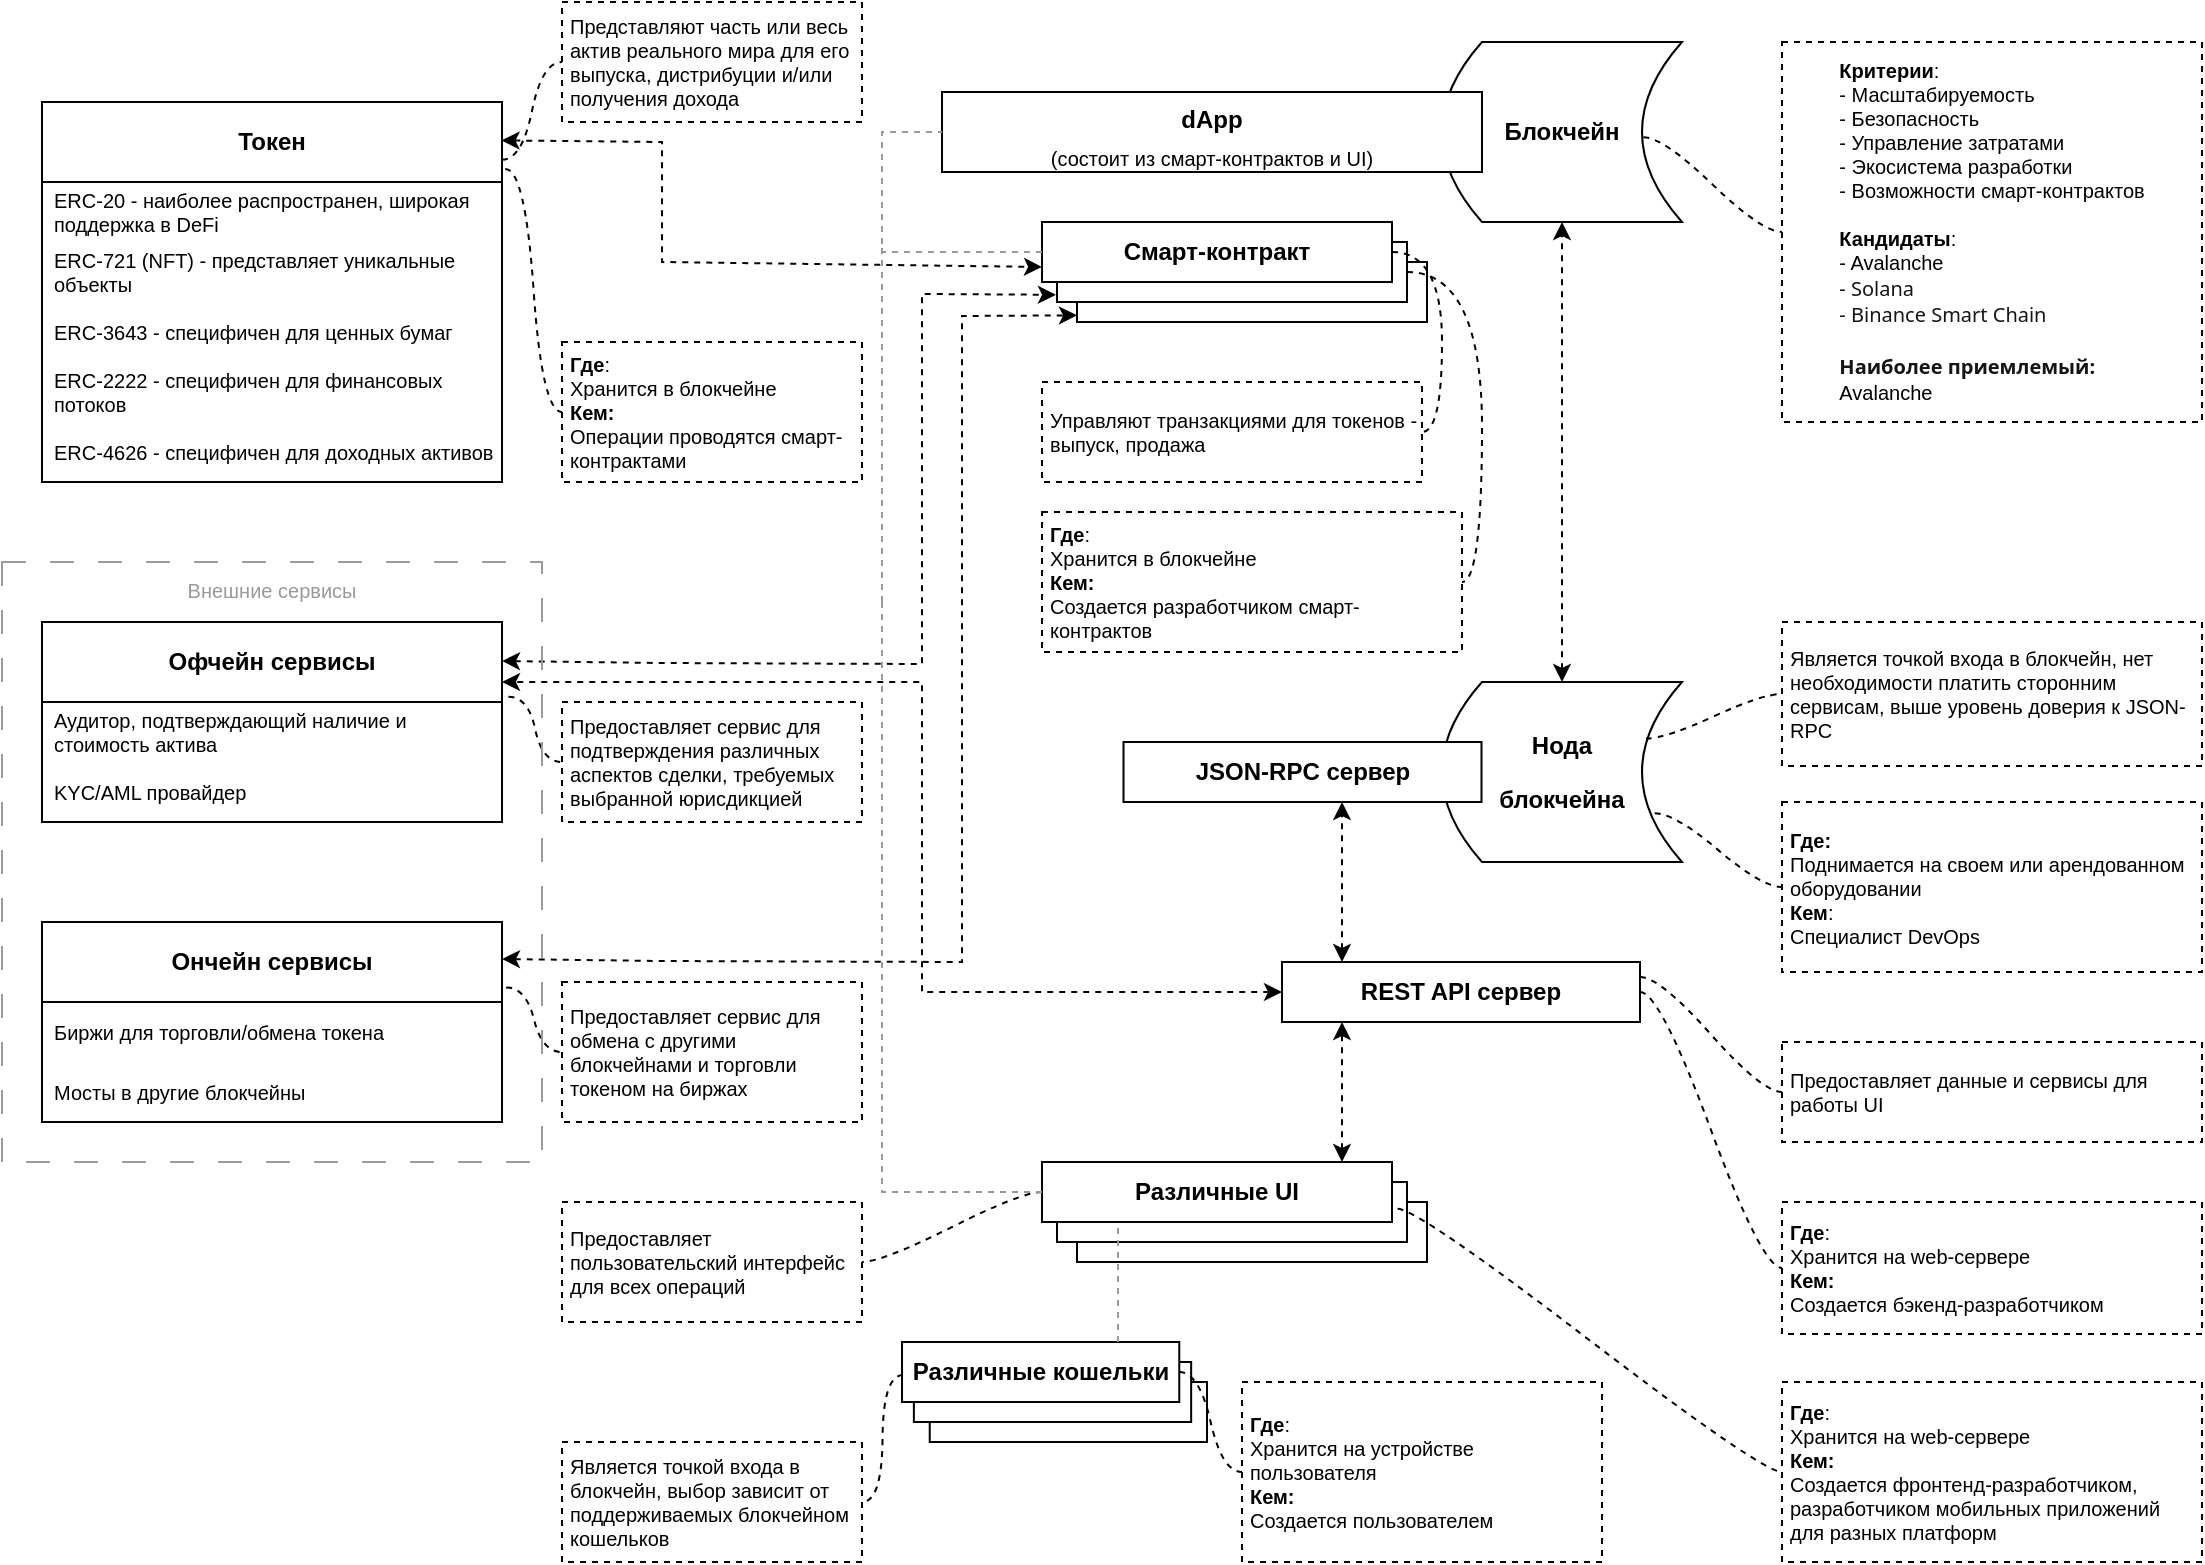 <mxfile version="22.1.11" type="github">
  <diagram name="Страница — 1" id="tTkT_D9K_i8SfMuSpS75">
    <mxGraphModel dx="1205" dy="690" grid="1" gridSize="10" guides="1" tooltips="1" connect="1" arrows="1" fold="1" page="1" pageScale="1" pageWidth="1169" pageHeight="827" math="0" shadow="0">
      <root>
        <mxCell id="0" />
        <mxCell id="1" parent="0" />
        <mxCell id="7UqiYnJLGKccpZ4DQYdT-1" value="&lt;p align=&quot;center&quot; class=&quot;MsoNormal&quot;&gt;&lt;b&gt;Блокчейн&lt;/b&gt;&lt;/p&gt;" style="shape=dataStorage;whiteSpace=wrap;html=1;fixedSize=1;" vertex="1" parent="1">
          <mxGeometry x="740" y="40" width="120" height="90" as="geometry" />
        </mxCell>
        <mxCell id="7UqiYnJLGKccpZ4DQYdT-2" value="&lt;p align=&quot;center&quot; class=&quot;MsoNormal&quot;&gt;&lt;b&gt;Нода&lt;/b&gt;&lt;/p&gt;&lt;p align=&quot;center&quot; class=&quot;MsoNormal&quot;&gt;&lt;b&gt;блокчейна&lt;/b&gt;&lt;/p&gt;" style="shape=dataStorage;whiteSpace=wrap;html=1;fixedSize=1;" vertex="1" parent="1">
          <mxGeometry x="740" y="360" width="120" height="90" as="geometry" />
        </mxCell>
        <mxCell id="7UqiYnJLGKccpZ4DQYdT-5" value="" style="endArrow=classic;startArrow=classic;html=1;rounded=0;entryX=0.5;entryY=1;entryDx=0;entryDy=0;exitX=0.5;exitY=0;exitDx=0;exitDy=0;dashed=1;" edge="1" parent="1" source="7UqiYnJLGKccpZ4DQYdT-2" target="7UqiYnJLGKccpZ4DQYdT-1">
          <mxGeometry width="50" height="50" relative="1" as="geometry">
            <mxPoint x="560" y="160" as="sourcePoint" />
            <mxPoint x="610" y="110" as="targetPoint" />
          </mxGeometry>
        </mxCell>
        <mxCell id="7UqiYnJLGKccpZ4DQYdT-6" value="&lt;div style=&quot;font-size: 10px;&quot;&gt;&lt;b style=&quot;font-size: 10px;&quot;&gt;Где:&lt;/b&gt;&lt;/div&gt;&lt;div style=&quot;font-size: 10px;&quot;&gt;Поднимается на своем или арендованном оборудовании&lt;/div&gt;&lt;div style=&quot;font-size: 10px;&quot;&gt;&lt;b style=&quot;font-size: 10px;&quot;&gt;Кем&lt;/b&gt;:&lt;/div&gt;&lt;div style=&quot;font-size: 10px;&quot;&gt;Специалист DevOps&lt;/div&gt;" style="whiteSpace=wrap;html=1;rounded=0;arcSize=50;align=left;verticalAlign=middle;strokeWidth=1;autosize=1;spacing=4;treeFolding=1;treeMoving=1;newEdgeStyle={&quot;edgeStyle&quot;:&quot;entityRelationEdgeStyle&quot;,&quot;startArrow&quot;:&quot;none&quot;,&quot;endArrow&quot;:&quot;none&quot;,&quot;segment&quot;:10,&quot;curved&quot;:1,&quot;sourcePerimeterSpacing&quot;:0,&quot;targetPerimeterSpacing&quot;:0};dashed=1;fontSize=10;" vertex="1" collapsed="1" parent="1">
          <mxGeometry x="910" y="420" width="210" height="85" as="geometry" />
        </mxCell>
        <mxCell id="7UqiYnJLGKccpZ4DQYdT-7" value="" style="edgeStyle=entityRelationEdgeStyle;startArrow=none;endArrow=none;segment=10;curved=1;sourcePerimeterSpacing=0;targetPerimeterSpacing=0;rounded=0;dashed=1;exitX=0.886;exitY=0.729;exitDx=0;exitDy=0;exitPerimeter=0;" edge="1" target="7UqiYnJLGKccpZ4DQYdT-6" parent="1" source="7UqiYnJLGKccpZ4DQYdT-2">
          <mxGeometry relative="1" as="geometry">
            <mxPoint x="848" y="435" as="sourcePoint" />
          </mxGeometry>
        </mxCell>
        <mxCell id="7UqiYnJLGKccpZ4DQYdT-8" value="&lt;p align=&quot;center&quot; class=&quot;MsoNormal&quot;&gt;&lt;b&gt;JSON-RPC сервер&lt;/b&gt;&lt;/p&gt;" style="rounded=0;whiteSpace=wrap;html=1;" vertex="1" parent="1">
          <mxGeometry x="580.75" y="390" width="179" height="30" as="geometry" />
        </mxCell>
        <mxCell id="7UqiYnJLGKccpZ4DQYdT-10" value="&lt;div style=&quot;text-align: left; font-size: 10px;&quot;&gt;&lt;span style=&quot;background-color: initial; font-size: 10px;&quot;&gt;&lt;font style=&quot;font-size: 10px;&quot;&gt;&lt;b style=&quot;font-size: 10px;&quot;&gt;Критерии&lt;/b&gt;:&lt;/font&gt;&lt;/span&gt;&lt;/div&gt;&lt;div style=&quot;text-align: left; font-size: 10px;&quot;&gt;&lt;span style=&quot;background-color: initial; font-size: 10px;&quot;&gt;&lt;font style=&quot;font-size: 10px;&quot;&gt;- Масштабируемость&lt;/font&gt;&lt;/span&gt;&lt;/div&gt;&lt;div style=&quot;text-align: left; font-size: 10px;&quot;&gt;&lt;span style=&quot;background-color: initial; font-size: 10px;&quot;&gt;&lt;font style=&quot;font-size: 10px;&quot;&gt;- Безопасность&lt;/font&gt;&lt;/span&gt;&lt;/div&gt;&lt;div style=&quot;text-align: left; font-size: 10px;&quot;&gt;&lt;font style=&quot;font-size: 10px;&quot;&gt;- Управление затратами&lt;br style=&quot;font-size: 10px;&quot;&gt;&lt;/font&gt;&lt;/div&gt;&lt;div style=&quot;text-align: left; font-size: 10px;&quot;&gt;&lt;font style=&quot;font-size: 10px;&quot;&gt;- Экосистема разработки&lt;br style=&quot;font-size: 10px;&quot;&gt;&lt;/font&gt;&lt;/div&gt;&lt;div style=&quot;text-align: left; font-size: 10px;&quot;&gt;&lt;font style=&quot;font-size: 10px;&quot;&gt;- Возможности смарт-контрактов&lt;b style=&quot;font-size: 10px;&quot;&gt;&lt;br style=&quot;font-size: 10px;&quot;&gt;&lt;/b&gt;&lt;/font&gt;&lt;/div&gt;&lt;div style=&quot;text-align: left; font-size: 10px;&quot;&gt;&lt;font style=&quot;font-size: 10px;&quot;&gt;&lt;br style=&quot;font-size: 10px;&quot;&gt;&lt;/font&gt;&lt;/div&gt;&lt;div style=&quot;text-align: left; font-size: 10px;&quot;&gt;&lt;font style=&quot;font-size: 10px;&quot;&gt;&lt;b style=&quot;font-size: 10px;&quot;&gt;Кандидаты&lt;/b&gt;:&lt;/font&gt;&lt;/div&gt;&lt;div style=&quot;text-align: left; font-size: 10px;&quot;&gt;&lt;font style=&quot;font-size: 10px;&quot;&gt;- Avalanche&lt;/font&gt;&lt;/div&gt;&lt;div style=&quot;text-align: left; font-size: 10px;&quot;&gt;&lt;span style=&quot;font-weight: var(--ui-font-weight-bold); color: rgb(21, 21, 21); font-family: system-ui, -apple-system, BlinkMacSystemFont, &amp;quot;Segoe UI&amp;quot;, Roboto, Ubuntu, &amp;quot;Helvetica Neue&amp;quot;, Arial, sans-serif, &amp;quot;Apple Color Emoji&amp;quot;, &amp;quot;Segoe UI Emoji&amp;quot;, &amp;quot;Segoe UI Symbol&amp;quot;; font-size: 10px;&quot;&gt;&lt;font style=&quot;font-size: 10px;&quot;&gt;- Solana&lt;/font&gt;&lt;/span&gt;&lt;/div&gt;&lt;div style=&quot;text-align: left; font-size: 10px;&quot;&gt;&lt;span style=&quot;font-weight: var(--ui-font-weight-bold); color: rgb(21, 21, 21); font-family: system-ui, -apple-system, BlinkMacSystemFont, &amp;quot;Segoe UI&amp;quot;, Roboto, Ubuntu, &amp;quot;Helvetica Neue&amp;quot;, Arial, sans-serif, &amp;quot;Apple Color Emoji&amp;quot;, &amp;quot;Segoe UI Emoji&amp;quot;, &amp;quot;Segoe UI Symbol&amp;quot;; background-color: rgb(255, 255, 255); font-size: 10px;&quot;&gt;&lt;font style=&quot;font-size: 10px;&quot;&gt;- Binance Smart Chain&lt;/font&gt;&lt;/span&gt;&lt;br style=&quot;font-size: 10px;&quot;&gt;&lt;/div&gt;&lt;div style=&quot;text-align: left; font-size: 10px;&quot;&gt;&lt;span style=&quot;font-weight: var(--ui-font-weight-bold); color: rgb(21, 21, 21); font-family: system-ui, -apple-system, BlinkMacSystemFont, &amp;quot;Segoe UI&amp;quot;, Roboto, Ubuntu, &amp;quot;Helvetica Neue&amp;quot;, Arial, sans-serif, &amp;quot;Apple Color Emoji&amp;quot;, &amp;quot;Segoe UI Emoji&amp;quot;, &amp;quot;Segoe UI Symbol&amp;quot;; background-color: rgb(255, 255, 255); font-size: 10px;&quot;&gt;&lt;font style=&quot;font-size: 10px;&quot;&gt;&lt;br&gt;&lt;/font&gt;&lt;/span&gt;&lt;/div&gt;&lt;div style=&quot;text-align: left; font-size: 10px;&quot;&gt;&lt;span style=&quot;color: rgb(21, 21, 21); font-family: system-ui, -apple-system, BlinkMacSystemFont, &amp;quot;Segoe UI&amp;quot;, Roboto, Ubuntu, &amp;quot;Helvetica Neue&amp;quot;, Arial, sans-serif, &amp;quot;Apple Color Emoji&amp;quot;, &amp;quot;Segoe UI Emoji&amp;quot;, &amp;quot;Segoe UI Symbol&amp;quot;; background-color: rgb(255, 255, 255); font-size: 10px;&quot;&gt;&lt;font style=&quot;font-size: 10px;&quot;&gt;&lt;b&gt;Наиболее приемлемый:&lt;/b&gt;&lt;/font&gt;&lt;/span&gt;&lt;/div&gt;&lt;div style=&quot;text-align: left; font-size: 10px;&quot;&gt;Avalanche&lt;span style=&quot;font-weight: var(--ui-font-weight-bold); color: rgb(21, 21, 21); font-family: system-ui, -apple-system, BlinkMacSystemFont, &amp;quot;Segoe UI&amp;quot;, Roboto, Ubuntu, &amp;quot;Helvetica Neue&amp;quot;, Arial, sans-serif, &amp;quot;Apple Color Emoji&amp;quot;, &amp;quot;Segoe UI Emoji&amp;quot;, &amp;quot;Segoe UI Symbol&amp;quot;; background-color: rgb(255, 255, 255); font-size: 10px;&quot;&gt;&lt;font style=&quot;font-size: 10px;&quot;&gt;&lt;br&gt;&lt;/font&gt;&lt;/span&gt;&lt;/div&gt;" style="whiteSpace=wrap;html=1;rounded=0;arcSize=50;align=center;verticalAlign=middle;strokeWidth=1;autosize=1;spacing=4;treeFolding=1;treeMoving=1;newEdgeStyle={&quot;edgeStyle&quot;:&quot;entityRelationEdgeStyle&quot;,&quot;startArrow&quot;:&quot;none&quot;,&quot;endArrow&quot;:&quot;none&quot;,&quot;segment&quot;:10,&quot;curved&quot;:1,&quot;sourcePerimeterSpacing&quot;:0,&quot;targetPerimeterSpacing&quot;:0};dashed=1;fontSize=10;" vertex="1" collapsed="1" parent="1">
          <mxGeometry x="910" y="40" width="210" height="190" as="geometry" />
        </mxCell>
        <mxCell id="7UqiYnJLGKccpZ4DQYdT-11" value="" style="edgeStyle=entityRelationEdgeStyle;startArrow=none;endArrow=none;segment=10;curved=1;sourcePerimeterSpacing=0;targetPerimeterSpacing=0;rounded=0;exitX=0.839;exitY=0.529;exitDx=0;exitDy=0;exitPerimeter=0;dashed=1;" edge="1" parent="1" target="7UqiYnJLGKccpZ4DQYdT-10" source="7UqiYnJLGKccpZ4DQYdT-1">
          <mxGeometry relative="1" as="geometry">
            <mxPoint x="854" y="80" as="sourcePoint" />
          </mxGeometry>
        </mxCell>
        <mxCell id="7UqiYnJLGKccpZ4DQYdT-12" value="&lt;div style=&quot;font-size: 10px;&quot;&gt;Управляют транзакциями для токенов - выпуск, продажа&lt;/div&gt;" style="whiteSpace=wrap;html=1;rounded=0;arcSize=50;align=left;verticalAlign=middle;strokeWidth=1;autosize=1;spacing=4;treeFolding=1;treeMoving=1;newEdgeStyle={&quot;edgeStyle&quot;:&quot;entityRelationEdgeStyle&quot;,&quot;startArrow&quot;:&quot;none&quot;,&quot;endArrow&quot;:&quot;none&quot;,&quot;segment&quot;:10,&quot;curved&quot;:1,&quot;sourcePerimeterSpacing&quot;:0,&quot;targetPerimeterSpacing&quot;:0};dashed=1;" vertex="1" collapsed="1" parent="1">
          <mxGeometry x="540" y="210" width="190" height="50" as="geometry" />
        </mxCell>
        <mxCell id="7UqiYnJLGKccpZ4DQYdT-14" value="&lt;p align=&quot;center&quot; class=&quot;MsoNormal&quot;&gt;&lt;b&gt;dApp&lt;/b&gt;&lt;/p&gt;&lt;p style=&quot;line-height: 0%;&quot; align=&quot;center&quot; class=&quot;MsoNormal&quot;&gt;&lt;font style=&quot;font-size: 10px;&quot;&gt;(состоит из смарт-контрактов и UI)&lt;/font&gt;&lt;/p&gt;" style="rounded=0;whiteSpace=wrap;html=1;" vertex="1" parent="1">
          <mxGeometry x="490" y="65" width="270" height="40" as="geometry" />
        </mxCell>
        <mxCell id="7UqiYnJLGKccpZ4DQYdT-19" value="" style="group" vertex="1" connectable="0" parent="1">
          <mxGeometry x="540" y="130" width="192.5" height="50" as="geometry" />
        </mxCell>
        <mxCell id="7UqiYnJLGKccpZ4DQYdT-18" value="&lt;p align=&quot;center&quot; class=&quot;MsoNormal&quot;&gt;&lt;br&gt;&lt;/p&gt;" style="rounded=0;whiteSpace=wrap;html=1;" vertex="1" parent="7UqiYnJLGKccpZ4DQYdT-19">
          <mxGeometry x="17.5" y="20" width="175" height="30" as="geometry" />
        </mxCell>
        <mxCell id="7UqiYnJLGKccpZ4DQYdT-15" value="&lt;p align=&quot;center&quot; class=&quot;MsoNormal&quot;&gt;&lt;br&gt;&lt;/p&gt;" style="rounded=0;whiteSpace=wrap;html=1;" vertex="1" parent="7UqiYnJLGKccpZ4DQYdT-19">
          <mxGeometry x="7.5" y="10" width="175" height="30" as="geometry" />
        </mxCell>
        <mxCell id="7UqiYnJLGKccpZ4DQYdT-17" value="&lt;p align=&quot;center&quot; class=&quot;MsoNormal&quot;&gt;&lt;b&gt;Смарт-контракт&lt;/b&gt;&lt;/p&gt;" style="rounded=0;whiteSpace=wrap;html=1;" vertex="1" parent="7UqiYnJLGKccpZ4DQYdT-19">
          <mxGeometry width="175" height="30" as="geometry" />
        </mxCell>
        <mxCell id="7UqiYnJLGKccpZ4DQYdT-13" value="" style="edgeStyle=entityRelationEdgeStyle;startArrow=none;endArrow=none;segment=10;curved=1;sourcePerimeterSpacing=0;targetPerimeterSpacing=0;rounded=0;dashed=1;exitX=1;exitY=0.5;exitDx=0;exitDy=0;" edge="1" parent="1" target="7UqiYnJLGKccpZ4DQYdT-12" source="7UqiYnJLGKccpZ4DQYdT-17">
          <mxGeometry relative="1" as="geometry">
            <mxPoint x="850" y="390" as="sourcePoint" />
          </mxGeometry>
        </mxCell>
        <mxCell id="7UqiYnJLGKccpZ4DQYdT-21" value="" style="endArrow=none;html=1;rounded=0;entryX=0;entryY=0.5;entryDx=0;entryDy=0;exitX=0;exitY=0.5;exitDx=0;exitDy=0;dashed=1;strokeColor=#999999;" edge="1" parent="1" source="7UqiYnJLGKccpZ4DQYdT-17" target="7UqiYnJLGKccpZ4DQYdT-14">
          <mxGeometry width="50" height="50" relative="1" as="geometry">
            <mxPoint x="600" y="340" as="sourcePoint" />
            <mxPoint x="650" y="290" as="targetPoint" />
            <Array as="points">
              <mxPoint x="460" y="145" />
              <mxPoint x="460" y="85" />
            </Array>
          </mxGeometry>
        </mxCell>
        <mxCell id="7UqiYnJLGKccpZ4DQYdT-22" value="&lt;div style=&quot;font-size: 10px;&quot;&gt;Является точкой входа в блокчейн, нет необходимости&amp;nbsp;&lt;span style=&quot;background-color: initial;&quot;&gt;платить сторонним сервисам,&amp;nbsp;&lt;/span&gt;&lt;span style=&quot;background-color: initial;&quot;&gt;выше уровень доверия к JSON-RPC&lt;/span&gt;&lt;/div&gt;" style="whiteSpace=wrap;html=1;rounded=0;arcSize=50;align=left;verticalAlign=middle;strokeWidth=1;autosize=1;spacing=4;treeFolding=1;treeMoving=1;newEdgeStyle={&quot;edgeStyle&quot;:&quot;entityRelationEdgeStyle&quot;,&quot;startArrow&quot;:&quot;none&quot;,&quot;endArrow&quot;:&quot;none&quot;,&quot;segment&quot;:10,&quot;curved&quot;:1,&quot;sourcePerimeterSpacing&quot;:0,&quot;targetPerimeterSpacing&quot;:0};dashed=1;" vertex="1" collapsed="1" parent="1">
          <mxGeometry x="910" y="330" width="210" height="72" as="geometry" />
        </mxCell>
        <mxCell id="7UqiYnJLGKccpZ4DQYdT-23" value="" style="edgeStyle=entityRelationEdgeStyle;startArrow=none;endArrow=none;segment=10;curved=1;sourcePerimeterSpacing=0;targetPerimeterSpacing=0;rounded=0;dashed=1;exitX=0.85;exitY=0.314;exitDx=0;exitDy=0;exitPerimeter=0;" edge="1" parent="1" target="7UqiYnJLGKccpZ4DQYdT-22" source="7UqiYnJLGKccpZ4DQYdT-2">
          <mxGeometry relative="1" as="geometry">
            <mxPoint x="855" y="401" as="sourcePoint" />
          </mxGeometry>
        </mxCell>
        <mxCell id="7UqiYnJLGKccpZ4DQYdT-26" value="&lt;b&gt;Токен&lt;/b&gt;" style="swimlane;fontStyle=0;childLayout=stackLayout;horizontal=1;startSize=40;horizontalStack=0;resizeParent=1;resizeParentMax=0;resizeLast=0;collapsible=1;marginBottom=0;whiteSpace=wrap;html=1;" vertex="1" parent="1">
          <mxGeometry x="40" y="70" width="230" height="190" as="geometry" />
        </mxCell>
        <mxCell id="7UqiYnJLGKccpZ4DQYdT-27" value="ERC-20 - наиболее распространен, широкая поддержка в DeFi" style="text;strokeColor=none;fillColor=none;align=left;verticalAlign=middle;spacingLeft=4;spacingRight=4;overflow=hidden;points=[[0,0.5],[1,0.5]];portConstraint=eastwest;rotatable=0;whiteSpace=wrap;html=1;fontColor=#000000;fontSize=10;" vertex="1" parent="7UqiYnJLGKccpZ4DQYdT-26">
          <mxGeometry y="40" width="230" height="30" as="geometry" />
        </mxCell>
        <mxCell id="7UqiYnJLGKccpZ4DQYdT-28" value="ERC-721 (NFT) - представляет уникальные объекты" style="text;strokeColor=none;fillColor=none;align=left;verticalAlign=middle;spacingLeft=4;spacingRight=4;overflow=hidden;points=[[0,0.5],[1,0.5]];portConstraint=eastwest;rotatable=0;whiteSpace=wrap;html=1;labelBackgroundColor=default;fontColor=#000000;fontSize=10;" vertex="1" parent="7UqiYnJLGKccpZ4DQYdT-26">
          <mxGeometry y="70" width="230" height="30" as="geometry" />
        </mxCell>
        <mxCell id="7UqiYnJLGKccpZ4DQYdT-32" value="ERC-3643 - специфичен для ценных бумаг" style="text;strokeColor=none;fillColor=none;align=left;verticalAlign=middle;spacingLeft=4;spacingRight=4;overflow=hidden;points=[[0,0.5],[1,0.5]];portConstraint=eastwest;rotatable=0;whiteSpace=wrap;html=1;labelBackgroundColor=default;fontColor=#000000;fontSize=10;" vertex="1" parent="7UqiYnJLGKccpZ4DQYdT-26">
          <mxGeometry y="100" width="230" height="30" as="geometry" />
        </mxCell>
        <mxCell id="7UqiYnJLGKccpZ4DQYdT-33" value="ERC-2222 - специфичен для финансовых потоков" style="text;strokeColor=none;fillColor=none;align=left;verticalAlign=middle;spacingLeft=4;spacingRight=4;overflow=hidden;points=[[0,0.5],[1,0.5]];portConstraint=eastwest;rotatable=0;whiteSpace=wrap;html=1;labelBackgroundColor=default;fontColor=#000000;fontSize=10;" vertex="1" parent="7UqiYnJLGKccpZ4DQYdT-26">
          <mxGeometry y="130" width="230" height="30" as="geometry" />
        </mxCell>
        <mxCell id="7UqiYnJLGKccpZ4DQYdT-34" value="ERC-4626 - специфичен для доходных активов" style="text;strokeColor=none;fillColor=none;align=left;verticalAlign=middle;spacingLeft=4;spacingRight=4;overflow=hidden;points=[[0,0.5],[1,0.5]];portConstraint=eastwest;rotatable=0;whiteSpace=wrap;html=1;labelBackgroundColor=default;fontColor=#000000;fontSize=10;" vertex="1" parent="7UqiYnJLGKccpZ4DQYdT-26">
          <mxGeometry y="160" width="230" height="30" as="geometry" />
        </mxCell>
        <mxCell id="7UqiYnJLGKccpZ4DQYdT-35" value="" style="endArrow=classic;startArrow=classic;dashed=1;html=1;rounded=0;exitX=0.999;exitY=0.101;exitDx=0;exitDy=0;exitPerimeter=0;entryX=0;entryY=0.75;entryDx=0;entryDy=0;" edge="1" parent="1" source="7UqiYnJLGKccpZ4DQYdT-26" target="7UqiYnJLGKccpZ4DQYdT-17">
          <mxGeometry width="50" height="50" relative="1" as="geometry">
            <mxPoint x="360" y="290" as="sourcePoint" />
            <mxPoint x="540" y="150" as="targetPoint" />
            <Array as="points">
              <mxPoint x="350" y="90" />
              <mxPoint x="350" y="150" />
            </Array>
          </mxGeometry>
        </mxCell>
        <mxCell id="7UqiYnJLGKccpZ4DQYdT-37" value="" style="edgeStyle=entityRelationEdgeStyle;startArrow=none;endArrow=none;segment=10;curved=1;sourcePerimeterSpacing=0;targetPerimeterSpacing=0;rounded=0;dashed=1;exitX=1.007;exitY=0.176;exitDx=0;exitDy=0;exitPerimeter=0;" edge="1" parent="1" target="7UqiYnJLGKccpZ4DQYdT-36" source="7UqiYnJLGKccpZ4DQYdT-26">
          <mxGeometry relative="1" as="geometry">
            <mxPoint x="280" y="80" as="sourcePoint" />
            <Array as="points">
              <mxPoint x="300" y="200" />
              <mxPoint x="310" y="160" />
              <mxPoint x="310" y="160" />
            </Array>
          </mxGeometry>
        </mxCell>
        <mxCell id="7UqiYnJLGKccpZ4DQYdT-39" value="" style="group" vertex="1" connectable="0" parent="1">
          <mxGeometry x="540" y="600" width="192.5" height="50" as="geometry" />
        </mxCell>
        <mxCell id="7UqiYnJLGKccpZ4DQYdT-40" value="&lt;p align=&quot;center&quot; class=&quot;MsoNormal&quot;&gt;&lt;br&gt;&lt;/p&gt;" style="rounded=0;whiteSpace=wrap;html=1;" vertex="1" parent="7UqiYnJLGKccpZ4DQYdT-39">
          <mxGeometry x="17.5" y="20" width="175" height="30" as="geometry" />
        </mxCell>
        <mxCell id="7UqiYnJLGKccpZ4DQYdT-41" value="&lt;p align=&quot;center&quot; class=&quot;MsoNormal&quot;&gt;&lt;br&gt;&lt;/p&gt;" style="rounded=0;whiteSpace=wrap;html=1;" vertex="1" parent="7UqiYnJLGKccpZ4DQYdT-39">
          <mxGeometry x="7.5" y="10" width="175" height="30" as="geometry" />
        </mxCell>
        <mxCell id="7UqiYnJLGKccpZ4DQYdT-42" value="&lt;p align=&quot;center&quot; class=&quot;MsoNormal&quot;&gt;&lt;b style=&quot;border-color: var(--border-color);&quot;&gt;Различные UI&lt;/b&gt;&lt;br&gt;&lt;/p&gt;" style="rounded=0;whiteSpace=wrap;html=1;" vertex="1" parent="7UqiYnJLGKccpZ4DQYdT-39">
          <mxGeometry width="175" height="30" as="geometry" />
        </mxCell>
        <mxCell id="7UqiYnJLGKccpZ4DQYdT-43" value="" style="endArrow=none;dashed=1;html=1;rounded=0;strokeColor=#999999;" edge="1" parent="1">
          <mxGeometry width="50" height="50" relative="1" as="geometry">
            <mxPoint x="460" y="320" as="sourcePoint" />
            <mxPoint x="460" y="140" as="targetPoint" />
            <Array as="points" />
          </mxGeometry>
        </mxCell>
        <mxCell id="7UqiYnJLGKccpZ4DQYdT-44" value="&lt;div style=&quot;font-size: 10px;&quot;&gt;Представляют часть или весь актив реального мира для его выпуска, дистрибуции и/или получения дохода&lt;/div&gt;" style="whiteSpace=wrap;html=1;rounded=0;arcSize=50;align=left;verticalAlign=middle;strokeWidth=1;autosize=1;spacing=4;treeFolding=1;treeMoving=1;newEdgeStyle={&quot;edgeStyle&quot;:&quot;entityRelationEdgeStyle&quot;,&quot;startArrow&quot;:&quot;none&quot;,&quot;endArrow&quot;:&quot;none&quot;,&quot;segment&quot;:10,&quot;curved&quot;:1,&quot;sourcePerimeterSpacing&quot;:0,&quot;targetPerimeterSpacing&quot;:0};dashed=1;" vertex="1" collapsed="1" parent="1">
          <mxGeometry x="300" y="20" width="150" height="60" as="geometry" />
        </mxCell>
        <mxCell id="7UqiYnJLGKccpZ4DQYdT-45" value="" style="edgeStyle=entityRelationEdgeStyle;startArrow=none;endArrow=none;segment=10;curved=1;sourcePerimeterSpacing=0;targetPerimeterSpacing=0;rounded=0;dashed=1;exitX=1;exitY=0.152;exitDx=0;exitDy=0;exitPerimeter=0;" edge="1" parent="1" target="7UqiYnJLGKccpZ4DQYdT-44" source="7UqiYnJLGKccpZ4DQYdT-26">
          <mxGeometry relative="1" as="geometry">
            <mxPoint x="280" y="108" as="sourcePoint" />
          </mxGeometry>
        </mxCell>
        <mxCell id="7UqiYnJLGKccpZ4DQYdT-46" value="&lt;div style=&quot;font-size: 10px;&quot;&gt;&lt;div style=&quot;border-color: var(--border-color);&quot;&gt;&lt;b style=&quot;border-color: var(--border-color);&quot;&gt;Где&lt;/b&gt;:&lt;/div&gt;&lt;div style=&quot;border-color: var(--border-color);&quot;&gt;Хранится в блокчейне&lt;/div&gt;&lt;div style=&quot;border-color: var(--border-color);&quot;&gt;&lt;b style=&quot;border-color: var(--border-color);&quot;&gt;Кем:&lt;/b&gt;&lt;/div&gt;&lt;div style=&quot;border-color: var(--border-color);&quot;&gt;Создается разработчиком смарт-контрактов&lt;/div&gt;&lt;/div&gt;" style="whiteSpace=wrap;html=1;rounded=0;arcSize=50;align=left;verticalAlign=middle;strokeWidth=1;autosize=1;spacing=4;treeFolding=1;treeMoving=1;newEdgeStyle={&quot;edgeStyle&quot;:&quot;entityRelationEdgeStyle&quot;,&quot;startArrow&quot;:&quot;none&quot;,&quot;endArrow&quot;:&quot;none&quot;,&quot;segment&quot;:10,&quot;curved&quot;:1,&quot;sourcePerimeterSpacing&quot;:0,&quot;targetPerimeterSpacing&quot;:0};dashed=1;" vertex="1" collapsed="1" parent="1">
          <mxGeometry x="540" y="275" width="210" height="70" as="geometry" />
        </mxCell>
        <mxCell id="7UqiYnJLGKccpZ4DQYdT-47" value="" style="edgeStyle=entityRelationEdgeStyle;startArrow=none;endArrow=none;segment=10;curved=1;sourcePerimeterSpacing=0;targetPerimeterSpacing=0;rounded=0;dashed=1;exitX=1;exitY=0.5;exitDx=0;exitDy=0;" edge="1" parent="1" target="7UqiYnJLGKccpZ4DQYdT-46" source="7UqiYnJLGKccpZ4DQYdT-15">
          <mxGeometry relative="1" as="geometry">
            <mxPoint x="715" y="210" as="sourcePoint" />
          </mxGeometry>
        </mxCell>
        <mxCell id="7UqiYnJLGKccpZ4DQYdT-48" value="&lt;div style=&quot;font-size: 10px;&quot;&gt;&lt;div style=&quot;border-color: var(--border-color);&quot;&gt;&lt;b style=&quot;border-color: var(--border-color);&quot;&gt;Где&lt;/b&gt;:&lt;/div&gt;&lt;div style=&quot;border-color: var(--border-color);&quot;&gt;Хранится на web-сервере&lt;/div&gt;&lt;div style=&quot;border-color: var(--border-color);&quot;&gt;&lt;b style=&quot;border-color: var(--border-color);&quot;&gt;Кем:&lt;/b&gt;&lt;/div&gt;&lt;div style=&quot;border-color: var(--border-color);&quot;&gt;Создается фронтенд-разработчиком, разработчиком мобильных приложений для разных платформ&lt;/div&gt;&lt;/div&gt;" style="whiteSpace=wrap;html=1;rounded=0;arcSize=50;align=left;verticalAlign=middle;strokeWidth=1;autosize=1;spacing=4;treeFolding=1;treeMoving=1;newEdgeStyle={&quot;edgeStyle&quot;:&quot;entityRelationEdgeStyle&quot;,&quot;startArrow&quot;:&quot;none&quot;,&quot;endArrow&quot;:&quot;none&quot;,&quot;segment&quot;:10,&quot;curved&quot;:1,&quot;sourcePerimeterSpacing&quot;:0,&quot;targetPerimeterSpacing&quot;:0};dashed=1;" vertex="1" collapsed="1" parent="1">
          <mxGeometry x="910" y="710" width="210" height="90" as="geometry" />
        </mxCell>
        <mxCell id="7UqiYnJLGKccpZ4DQYdT-49" value="" style="edgeStyle=entityRelationEdgeStyle;startArrow=none;endArrow=none;segment=10;curved=1;sourcePerimeterSpacing=0;targetPerimeterSpacing=0;rounded=0;dashed=1;exitX=0.916;exitY=0.114;exitDx=0;exitDy=0;exitPerimeter=0;" edge="1" parent="1" target="7UqiYnJLGKccpZ4DQYdT-48" source="7UqiYnJLGKccpZ4DQYdT-40">
          <mxGeometry relative="1" as="geometry">
            <mxPoint x="733" y="540" as="sourcePoint" />
          </mxGeometry>
        </mxCell>
        <mxCell id="7UqiYnJLGKccpZ4DQYdT-50" value="&lt;p align=&quot;center&quot; class=&quot;MsoNormal&quot;&gt;&lt;b&gt;REST API сервер&lt;/b&gt;&lt;/p&gt;" style="rounded=0;whiteSpace=wrap;html=1;" vertex="1" parent="1">
          <mxGeometry x="660" y="500" width="179" height="30" as="geometry" />
        </mxCell>
        <mxCell id="7UqiYnJLGKccpZ4DQYdT-51" value="" style="endArrow=classic;startArrow=classic;html=1;rounded=0;entryX=0.5;entryY=1;entryDx=0;entryDy=0;dashed=1;" edge="1" parent="1">
          <mxGeometry width="50" height="50" relative="1" as="geometry">
            <mxPoint x="690" y="500" as="sourcePoint" />
            <mxPoint x="690" y="420" as="targetPoint" />
          </mxGeometry>
        </mxCell>
        <mxCell id="7UqiYnJLGKccpZ4DQYdT-52" value="" style="endArrow=classic;startArrow=classic;html=1;rounded=0;entryX=0.5;entryY=1;entryDx=0;entryDy=0;dashed=1;" edge="1" parent="1">
          <mxGeometry width="50" height="50" relative="1" as="geometry">
            <mxPoint x="690" y="600" as="sourcePoint" />
            <mxPoint x="690" y="530" as="targetPoint" />
          </mxGeometry>
        </mxCell>
        <mxCell id="7UqiYnJLGKccpZ4DQYdT-53" value="&lt;div style=&quot;font-size: 10px;&quot;&gt;&lt;div style=&quot;border-color: var(--border-color);&quot;&gt;&lt;b style=&quot;border-color: var(--border-color);&quot;&gt;Где&lt;/b&gt;:&lt;/div&gt;&lt;div style=&quot;border-color: var(--border-color);&quot;&gt;Хранится на web-сервере&lt;/div&gt;&lt;div style=&quot;border-color: var(--border-color);&quot;&gt;&lt;b style=&quot;border-color: var(--border-color);&quot;&gt;Кем:&lt;/b&gt;&lt;/div&gt;&lt;div style=&quot;border-color: var(--border-color);&quot;&gt;Создается бэкенд-разработчиком&lt;/div&gt;&lt;/div&gt;" style="whiteSpace=wrap;html=1;rounded=0;arcSize=50;align=left;verticalAlign=middle;strokeWidth=1;autosize=1;spacing=4;treeFolding=1;treeMoving=1;newEdgeStyle={&quot;edgeStyle&quot;:&quot;entityRelationEdgeStyle&quot;,&quot;startArrow&quot;:&quot;none&quot;,&quot;endArrow&quot;:&quot;none&quot;,&quot;segment&quot;:10,&quot;curved&quot;:1,&quot;sourcePerimeterSpacing&quot;:0,&quot;targetPerimeterSpacing&quot;:0};dashed=1;" vertex="1" collapsed="1" parent="1">
          <mxGeometry x="910" y="620" width="210" height="66" as="geometry" />
        </mxCell>
        <mxCell id="7UqiYnJLGKccpZ4DQYdT-54" value="" style="edgeStyle=entityRelationEdgeStyle;startArrow=none;endArrow=none;segment=10;curved=1;sourcePerimeterSpacing=0;targetPerimeterSpacing=0;rounded=0;dashed=1;entryX=0;entryY=0.5;entryDx=0;entryDy=0;exitX=1;exitY=0.5;exitDx=0;exitDy=0;" edge="1" parent="1" target="7UqiYnJLGKccpZ4DQYdT-53" source="7UqiYnJLGKccpZ4DQYdT-50">
          <mxGeometry relative="1" as="geometry">
            <mxPoint x="935" y="480" as="sourcePoint" />
          </mxGeometry>
        </mxCell>
        <mxCell id="7UqiYnJLGKccpZ4DQYdT-55" value="&lt;div style=&quot;font-size: 10px;&quot;&gt;&lt;div style=&quot;border-color: var(--border-color);&quot;&gt;Предоставляет данные и сервисы для работы UI&lt;/div&gt;&lt;/div&gt;" style="whiteSpace=wrap;html=1;rounded=0;arcSize=50;align=left;verticalAlign=middle;strokeWidth=1;autosize=1;spacing=4;treeFolding=1;treeMoving=1;newEdgeStyle={&quot;edgeStyle&quot;:&quot;entityRelationEdgeStyle&quot;,&quot;startArrow&quot;:&quot;none&quot;,&quot;endArrow&quot;:&quot;none&quot;,&quot;segment&quot;:10,&quot;curved&quot;:1,&quot;sourcePerimeterSpacing&quot;:0,&quot;targetPerimeterSpacing&quot;:0};dashed=1;" vertex="1" collapsed="1" parent="1">
          <mxGeometry x="910" y="540" width="210" height="50" as="geometry" />
        </mxCell>
        <mxCell id="7UqiYnJLGKccpZ4DQYdT-56" value="" style="edgeStyle=entityRelationEdgeStyle;startArrow=none;endArrow=none;segment=10;curved=1;sourcePerimeterSpacing=0;targetPerimeterSpacing=0;rounded=0;dashed=1;entryX=0;entryY=0.5;entryDx=0;entryDy=0;exitX=1;exitY=0.25;exitDx=0;exitDy=0;" edge="1" parent="1" target="7UqiYnJLGKccpZ4DQYdT-55" source="7UqiYnJLGKccpZ4DQYdT-50">
          <mxGeometry relative="1" as="geometry">
            <mxPoint x="849" y="525" as="sourcePoint" />
          </mxGeometry>
        </mxCell>
        <mxCell id="7UqiYnJLGKccpZ4DQYdT-57" value="&lt;div style=&quot;font-size: 10px;&quot;&gt;&lt;div style=&quot;border-color: var(--border-color);&quot;&gt;Предоставляет пользовательский интерфейс для всех операций&lt;/div&gt;&lt;/div&gt;" style="whiteSpace=wrap;html=1;rounded=0;arcSize=50;align=left;verticalAlign=middle;strokeWidth=1;autosize=1;spacing=4;treeFolding=1;treeMoving=1;newEdgeStyle={&quot;edgeStyle&quot;:&quot;entityRelationEdgeStyle&quot;,&quot;startArrow&quot;:&quot;none&quot;,&quot;endArrow&quot;:&quot;none&quot;,&quot;segment&quot;:10,&quot;curved&quot;:1,&quot;sourcePerimeterSpacing&quot;:0,&quot;targetPerimeterSpacing&quot;:0};dashed=1;" vertex="1" collapsed="1" parent="1">
          <mxGeometry x="300" y="620" width="150" height="60" as="geometry" />
        </mxCell>
        <mxCell id="7UqiYnJLGKccpZ4DQYdT-58" value="" style="edgeStyle=entityRelationEdgeStyle;startArrow=none;endArrow=none;segment=10;curved=1;sourcePerimeterSpacing=0;targetPerimeterSpacing=0;rounded=0;dashed=1;exitX=0;exitY=0.5;exitDx=0;exitDy=0;" edge="1" parent="1" target="7UqiYnJLGKccpZ4DQYdT-57" source="7UqiYnJLGKccpZ4DQYdT-42">
          <mxGeometry relative="1" as="geometry">
            <mxPoint x="728" y="633" as="sourcePoint" />
            <Array as="points">
              <mxPoint x="370" y="630" />
              <mxPoint x="490" y="670" />
              <mxPoint x="480" y="655" />
              <mxPoint x="390" y="630" />
              <mxPoint x="380" y="630" />
            </Array>
          </mxGeometry>
        </mxCell>
        <mxCell id="7UqiYnJLGKccpZ4DQYdT-60" value="" style="group" vertex="1" connectable="0" parent="1">
          <mxGeometry x="470" y="690" width="152.5" height="50" as="geometry" />
        </mxCell>
        <mxCell id="7UqiYnJLGKccpZ4DQYdT-61" value="&lt;p align=&quot;center&quot; class=&quot;MsoNormal&quot;&gt;&lt;br&gt;&lt;/p&gt;" style="rounded=0;whiteSpace=wrap;html=1;" vertex="1" parent="7UqiYnJLGKccpZ4DQYdT-60">
          <mxGeometry x="13.864" y="20" width="138.636" height="30" as="geometry" />
        </mxCell>
        <mxCell id="7UqiYnJLGKccpZ4DQYdT-62" value="&lt;p align=&quot;center&quot; class=&quot;MsoNormal&quot;&gt;&lt;br&gt;&lt;/p&gt;" style="rounded=0;whiteSpace=wrap;html=1;" vertex="1" parent="7UqiYnJLGKccpZ4DQYdT-60">
          <mxGeometry x="5.942" y="10" width="138.636" height="30" as="geometry" />
        </mxCell>
        <mxCell id="7UqiYnJLGKccpZ4DQYdT-63" value="&lt;p align=&quot;center&quot; class=&quot;MsoNormal&quot;&gt;&lt;b style=&quot;border-color: var(--border-color);&quot;&gt;Различные кошельки&lt;/b&gt;&lt;br&gt;&lt;/p&gt;" style="rounded=0;whiteSpace=wrap;html=1;" vertex="1" parent="7UqiYnJLGKccpZ4DQYdT-60">
          <mxGeometry width="138.636" height="30" as="geometry" />
        </mxCell>
        <mxCell id="7UqiYnJLGKccpZ4DQYdT-64" value="" style="endArrow=none;dashed=1;html=1;strokeWidth=1;rounded=0;strokeColor=#999999;" edge="1" parent="1">
          <mxGeometry width="50" height="50" relative="1" as="geometry">
            <mxPoint x="578" y="690" as="sourcePoint" />
            <mxPoint x="578" y="630" as="targetPoint" />
          </mxGeometry>
        </mxCell>
        <mxCell id="7UqiYnJLGKccpZ4DQYdT-65" value="&lt;div style=&quot;font-size: 10px;&quot;&gt;&lt;div style=&quot;border-color: var(--border-color);&quot;&gt;&lt;b style=&quot;border-color: var(--border-color);&quot;&gt;Где&lt;/b&gt;:&lt;/div&gt;&lt;div style=&quot;border-color: var(--border-color);&quot;&gt;Хранится на устройстве пользователя&lt;/div&gt;&lt;div style=&quot;border-color: var(--border-color);&quot;&gt;&lt;b style=&quot;border-color: var(--border-color);&quot;&gt;Кем:&lt;/b&gt;&lt;/div&gt;&lt;div style=&quot;border-color: var(--border-color);&quot;&gt;Создается пользователем&lt;/div&gt;&lt;/div&gt;" style="whiteSpace=wrap;html=1;rounded=0;arcSize=50;align=left;verticalAlign=middle;strokeWidth=1;autosize=1;spacing=4;treeFolding=1;treeMoving=1;newEdgeStyle={&quot;edgeStyle&quot;:&quot;entityRelationEdgeStyle&quot;,&quot;startArrow&quot;:&quot;none&quot;,&quot;endArrow&quot;:&quot;none&quot;,&quot;segment&quot;:10,&quot;curved&quot;:1,&quot;sourcePerimeterSpacing&quot;:0,&quot;targetPerimeterSpacing&quot;:0};dashed=1;" vertex="1" collapsed="1" parent="1">
          <mxGeometry x="640" y="710" width="180" height="90" as="geometry" />
        </mxCell>
        <mxCell id="7UqiYnJLGKccpZ4DQYdT-66" value="" style="edgeStyle=entityRelationEdgeStyle;startArrow=none;endArrow=none;segment=10;curved=1;sourcePerimeterSpacing=0;targetPerimeterSpacing=0;rounded=0;dashed=1;exitX=1;exitY=0.5;exitDx=0;exitDy=0;" edge="1" parent="1" target="7UqiYnJLGKccpZ4DQYdT-65" source="7UqiYnJLGKccpZ4DQYdT-63">
          <mxGeometry relative="1" as="geometry">
            <mxPoint x="500" y="650" as="sourcePoint" />
          </mxGeometry>
        </mxCell>
        <mxCell id="7UqiYnJLGKccpZ4DQYdT-67" value="&lt;div style=&quot;font-size: 10px;&quot;&gt;&lt;div style=&quot;border-color: var(--border-color);&quot;&gt;Является точкой входа в блокчейн, выбор зависит от поддерживаемых блокчейном кошельков&amp;nbsp;&lt;/div&gt;&lt;/div&gt;" style="whiteSpace=wrap;html=1;rounded=0;arcSize=50;align=left;verticalAlign=middle;strokeWidth=1;autosize=1;spacing=4;treeFolding=1;treeMoving=1;newEdgeStyle={&quot;edgeStyle&quot;:&quot;entityRelationEdgeStyle&quot;,&quot;startArrow&quot;:&quot;none&quot;,&quot;endArrow&quot;:&quot;none&quot;,&quot;segment&quot;:10,&quot;curved&quot;:1,&quot;sourcePerimeterSpacing&quot;:0,&quot;targetPerimeterSpacing&quot;:0};dashed=1;" vertex="1" collapsed="1" parent="1">
          <mxGeometry x="300" y="740" width="150" height="60" as="geometry" />
        </mxCell>
        <mxCell id="7UqiYnJLGKccpZ4DQYdT-68" value="" style="edgeStyle=entityRelationEdgeStyle;startArrow=none;endArrow=none;segment=10;curved=1;sourcePerimeterSpacing=0;targetPerimeterSpacing=0;rounded=0;dashed=1;exitX=-0.039;exitY=0.217;exitDx=0;exitDy=0;exitPerimeter=0;" edge="1" parent="1" target="7UqiYnJLGKccpZ4DQYdT-67" source="7UqiYnJLGKccpZ4DQYdT-62">
          <mxGeometry relative="1" as="geometry">
            <mxPoint x="540" y="710" as="sourcePoint" />
            <Array as="points">
              <mxPoint x="370" y="725" />
              <mxPoint x="390" y="725" />
              <mxPoint x="380" y="725" />
            </Array>
          </mxGeometry>
        </mxCell>
        <mxCell id="7UqiYnJLGKccpZ4DQYdT-69" value="&lt;b&gt;Офчейн сервисы&lt;/b&gt;" style="swimlane;fontStyle=0;childLayout=stackLayout;horizontal=1;startSize=40;horizontalStack=0;resizeParent=1;resizeParentMax=0;resizeLast=0;collapsible=1;marginBottom=0;whiteSpace=wrap;html=1;" vertex="1" parent="1">
          <mxGeometry x="40" y="330" width="230" height="100" as="geometry" />
        </mxCell>
        <mxCell id="7UqiYnJLGKccpZ4DQYdT-70" value="Аудитор, подтверждающий наличие и стоимость актива" style="text;strokeColor=none;fillColor=none;align=left;verticalAlign=middle;spacingLeft=4;spacingRight=4;overflow=hidden;points=[[0,0.5],[1,0.5]];portConstraint=eastwest;rotatable=0;whiteSpace=wrap;html=1;fontColor=#000000;fontSize=10;" vertex="1" parent="7UqiYnJLGKccpZ4DQYdT-69">
          <mxGeometry y="40" width="230" height="30" as="geometry" />
        </mxCell>
        <mxCell id="7UqiYnJLGKccpZ4DQYdT-71" value="KYC/AML провайдер" style="text;strokeColor=none;fillColor=none;align=left;verticalAlign=middle;spacingLeft=4;spacingRight=4;overflow=hidden;points=[[0,0.5],[1,0.5]];portConstraint=eastwest;rotatable=0;whiteSpace=wrap;html=1;labelBackgroundColor=default;fontColor=#000000;fontSize=10;" vertex="1" parent="7UqiYnJLGKccpZ4DQYdT-69">
          <mxGeometry y="70" width="230" height="30" as="geometry" />
        </mxCell>
        <mxCell id="7UqiYnJLGKccpZ4DQYdT-75" value="&lt;b&gt;Ончейн сервисы&lt;/b&gt;" style="swimlane;fontStyle=0;childLayout=stackLayout;horizontal=1;startSize=40;horizontalStack=0;resizeParent=1;resizeParentMax=0;resizeLast=0;collapsible=1;marginBottom=0;whiteSpace=wrap;html=1;" vertex="1" parent="1">
          <mxGeometry x="40" y="480" width="230" height="100" as="geometry" />
        </mxCell>
        <mxCell id="7UqiYnJLGKccpZ4DQYdT-76" value="Биржи для торговли/обмена токена" style="text;strokeColor=none;fillColor=none;align=left;verticalAlign=middle;spacingLeft=4;spacingRight=4;overflow=hidden;points=[[0,0.5],[1,0.5]];portConstraint=eastwest;rotatable=0;whiteSpace=wrap;html=1;fontColor=#000000;fontSize=10;" vertex="1" parent="7UqiYnJLGKccpZ4DQYdT-75">
          <mxGeometry y="40" width="230" height="30" as="geometry" />
        </mxCell>
        <mxCell id="7UqiYnJLGKccpZ4DQYdT-77" value="Мосты в другие блокчейны" style="text;strokeColor=none;fillColor=none;align=left;verticalAlign=middle;spacingLeft=4;spacingRight=4;overflow=hidden;points=[[0,0.5],[1,0.5]];portConstraint=eastwest;rotatable=0;whiteSpace=wrap;html=1;labelBackgroundColor=default;fontColor=#000000;fontSize=10;" vertex="1" parent="7UqiYnJLGKccpZ4DQYdT-75">
          <mxGeometry y="70" width="230" height="30" as="geometry" />
        </mxCell>
        <mxCell id="7UqiYnJLGKccpZ4DQYdT-78" value="" style="endArrow=classic;startArrow=classic;dashed=1;html=1;rounded=0;exitX=0.999;exitY=0.101;exitDx=0;exitDy=0;exitPerimeter=0;entryX=-0.003;entryY=0.88;entryDx=0;entryDy=0;entryPerimeter=0;" edge="1" parent="1" target="7UqiYnJLGKccpZ4DQYdT-15">
          <mxGeometry width="50" height="50" relative="1" as="geometry">
            <mxPoint x="270" y="349.5" as="sourcePoint" />
            <mxPoint x="540" y="150" as="targetPoint" />
            <Array as="points">
              <mxPoint x="350" y="350.5" />
              <mxPoint x="480" y="351" />
              <mxPoint x="480" y="166" />
            </Array>
          </mxGeometry>
        </mxCell>
        <mxCell id="7UqiYnJLGKccpZ4DQYdT-79" value="" style="endArrow=classic;startArrow=classic;dashed=1;html=1;rounded=0;exitX=0.999;exitY=0.101;exitDx=0;exitDy=0;exitPerimeter=0;entryX=0;entryY=0.889;entryDx=0;entryDy=0;entryPerimeter=0;" edge="1" parent="1" target="7UqiYnJLGKccpZ4DQYdT-18">
          <mxGeometry width="50" height="50" relative="1" as="geometry">
            <mxPoint x="270" y="498.5" as="sourcePoint" />
            <mxPoint x="550" y="170" as="targetPoint" />
            <Array as="points">
              <mxPoint x="350" y="499.5" />
              <mxPoint x="500" y="500" />
              <mxPoint x="500" y="177" />
            </Array>
          </mxGeometry>
        </mxCell>
        <mxCell id="7UqiYnJLGKccpZ4DQYdT-80" value="" style="endArrow=classic;startArrow=classic;html=1;rounded=0;entryX=0.998;entryY=-0.242;entryDx=0;entryDy=0;exitX=0;exitY=0.5;exitDx=0;exitDy=0;dashed=1;entryPerimeter=0;" edge="1" parent="1" source="7UqiYnJLGKccpZ4DQYdT-50">
          <mxGeometry width="50" height="50" relative="1" as="geometry">
            <mxPoint x="660.46" y="362.26" as="sourcePoint" />
            <mxPoint x="270.0" y="360.0" as="targetPoint" />
            <Array as="points">
              <mxPoint x="480" y="515" />
              <mxPoint x="480" y="360" />
            </Array>
          </mxGeometry>
        </mxCell>
        <mxCell id="7UqiYnJLGKccpZ4DQYdT-81" value="&lt;div style=&quot;font-size: 10px;&quot;&gt;&lt;div style=&quot;border-color: var(--border-color);&quot;&gt;Предоставляет сервис для обмена с другими блокчейнами и торговли токеном на биржах&lt;/div&gt;&lt;/div&gt;" style="whiteSpace=wrap;html=1;rounded=0;arcSize=50;align=left;verticalAlign=middle;strokeWidth=1;autosize=1;spacing=4;treeFolding=1;treeMoving=1;newEdgeStyle={&quot;edgeStyle&quot;:&quot;entityRelationEdgeStyle&quot;,&quot;startArrow&quot;:&quot;none&quot;,&quot;endArrow&quot;:&quot;none&quot;,&quot;segment&quot;:10,&quot;curved&quot;:1,&quot;sourcePerimeterSpacing&quot;:0,&quot;targetPerimeterSpacing&quot;:0};dashed=1;" vertex="1" collapsed="1" parent="1">
          <mxGeometry x="300" y="510" width="150" height="70" as="geometry" />
        </mxCell>
        <mxCell id="7UqiYnJLGKccpZ4DQYdT-82" value="" style="edgeStyle=entityRelationEdgeStyle;startArrow=none;endArrow=none;segment=10;curved=1;sourcePerimeterSpacing=0;targetPerimeterSpacing=0;rounded=0;dashed=1;exitX=1.009;exitY=-0.242;exitDx=0;exitDy=0;exitPerimeter=0;" edge="1" parent="1" target="7UqiYnJLGKccpZ4DQYdT-81" source="7UqiYnJLGKccpZ4DQYdT-76">
          <mxGeometry relative="1" as="geometry">
            <mxPoint x="610" y="515" as="sourcePoint" />
            <Array as="points">
              <mxPoint x="440" y="530" />
              <mxPoint x="560" y="570" />
              <mxPoint x="550" y="555" />
              <mxPoint x="460" y="530" />
              <mxPoint x="450" y="530" />
            </Array>
          </mxGeometry>
        </mxCell>
        <mxCell id="7UqiYnJLGKccpZ4DQYdT-83" value="&lt;div style=&quot;font-size: 10px;&quot;&gt;&lt;div style=&quot;border-color: var(--border-color);&quot;&gt;Предоставляет сервис для подтверждения различных аспектов сделки, требуемых выбранной юрисдикцией&lt;/div&gt;&lt;/div&gt;" style="whiteSpace=wrap;html=1;rounded=0;arcSize=50;align=left;verticalAlign=middle;strokeWidth=1;autosize=1;spacing=4;treeFolding=1;treeMoving=1;newEdgeStyle={&quot;edgeStyle&quot;:&quot;entityRelationEdgeStyle&quot;,&quot;startArrow&quot;:&quot;none&quot;,&quot;endArrow&quot;:&quot;none&quot;,&quot;segment&quot;:10,&quot;curved&quot;:1,&quot;sourcePerimeterSpacing&quot;:0,&quot;targetPerimeterSpacing&quot;:0};dashed=1;" vertex="1" collapsed="1" parent="1">
          <mxGeometry x="300" y="370" width="150" height="60" as="geometry" />
        </mxCell>
        <mxCell id="7UqiYnJLGKccpZ4DQYdT-84" value="" style="edgeStyle=entityRelationEdgeStyle;startArrow=none;endArrow=none;segment=10;curved=1;sourcePerimeterSpacing=0;targetPerimeterSpacing=0;rounded=0;dashed=1;exitX=1.014;exitY=-0.087;exitDx=0;exitDy=0;exitPerimeter=0;" edge="1" parent="1" target="7UqiYnJLGKccpZ4DQYdT-83" source="7UqiYnJLGKccpZ4DQYdT-70">
          <mxGeometry relative="1" as="geometry">
            <mxPoint x="282" y="523" as="sourcePoint" />
            <Array as="points">
              <mxPoint x="450" y="540" />
              <mxPoint x="570" y="580" />
              <mxPoint x="560" y="565" />
              <mxPoint x="470" y="540" />
              <mxPoint x="460" y="540" />
            </Array>
          </mxGeometry>
        </mxCell>
        <mxCell id="7UqiYnJLGKccpZ4DQYdT-85" value="" style="endArrow=none;dashed=1;html=1;rounded=0;exitX=0;exitY=0.5;exitDx=0;exitDy=0;strokeColor=#999999;" edge="1" parent="1" source="7UqiYnJLGKccpZ4DQYdT-42">
          <mxGeometry width="50" height="50" relative="1" as="geometry">
            <mxPoint x="540" y="615" as="sourcePoint" />
            <mxPoint x="460" y="320" as="targetPoint" />
            <Array as="points">
              <mxPoint x="460" y="615" />
            </Array>
          </mxGeometry>
        </mxCell>
        <mxCell id="7UqiYnJLGKccpZ4DQYdT-36" value="&lt;div style=&quot;font-size: 10px;&quot;&gt;&lt;b&gt;Где&lt;/b&gt;:&lt;/div&gt;&lt;div style=&quot;font-size: 10px;&quot;&gt;Хранится в блокчейне&lt;/div&gt;&lt;div style=&quot;font-size: 10px;&quot;&gt;&lt;b&gt;Кем:&lt;/b&gt;&lt;/div&gt;&lt;div style=&quot;font-size: 10px;&quot;&gt;Операции проводятся смарт-контрактами&lt;/div&gt;" style="whiteSpace=wrap;html=1;rounded=0;arcSize=50;align=left;verticalAlign=middle;strokeWidth=1;autosize=1;spacing=4;treeFolding=1;treeMoving=1;newEdgeStyle={&quot;edgeStyle&quot;:&quot;entityRelationEdgeStyle&quot;,&quot;startArrow&quot;:&quot;none&quot;,&quot;endArrow&quot;:&quot;none&quot;,&quot;segment&quot;:10,&quot;curved&quot;:1,&quot;sourcePerimeterSpacing&quot;:0,&quot;targetPerimeterSpacing&quot;:0};dashed=1;" vertex="1" collapsed="1" parent="1">
          <mxGeometry x="300" y="190" width="150" height="70" as="geometry" />
        </mxCell>
        <mxCell id="7UqiYnJLGKccpZ4DQYdT-86" value="&lt;font color=&quot;#999999&quot; style=&quot;font-size: 10px;&quot;&gt;Внешние сервисы&lt;/font&gt;" style="rounded=0;whiteSpace=wrap;html=1;gradientColor=none;fillColor=none;dashed=1;dashPattern=12 12;verticalAlign=top;strokeColor=#999999;" vertex="1" parent="1">
          <mxGeometry x="20" y="300" width="270" height="300" as="geometry" />
        </mxCell>
      </root>
    </mxGraphModel>
  </diagram>
</mxfile>
